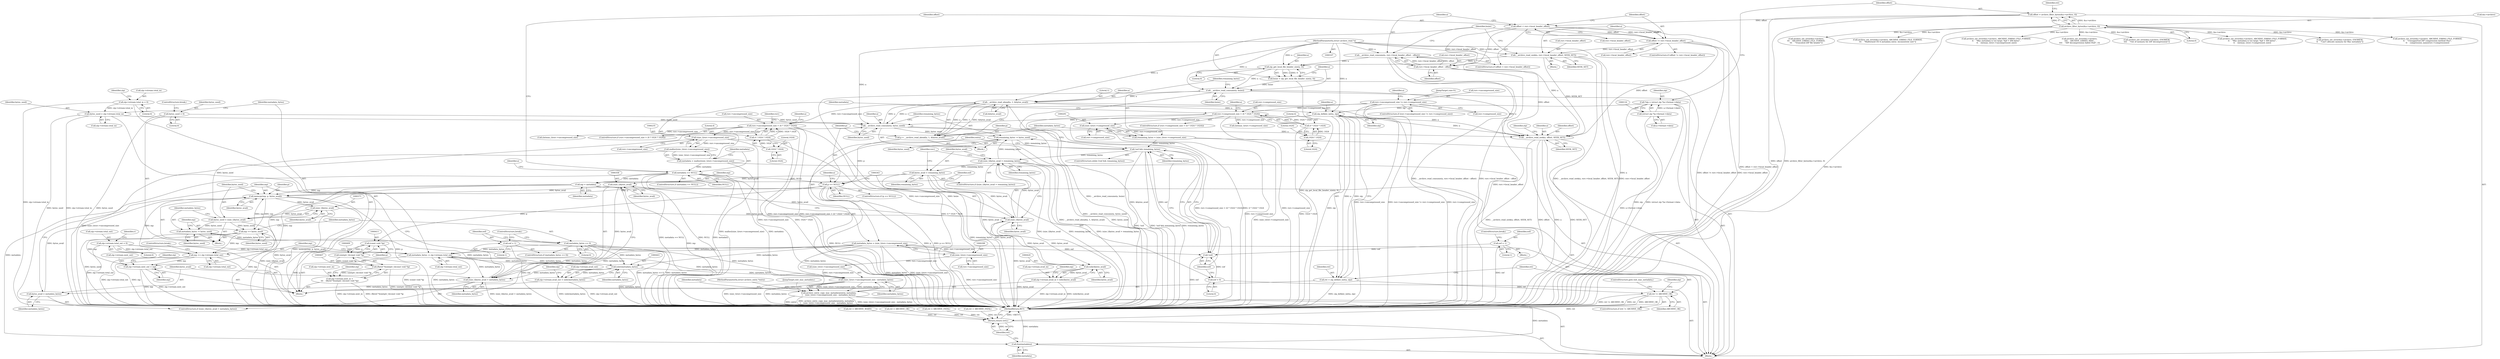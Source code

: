 digraph "0_libarchive_d0331e8e5b05b475f20b1f3101fe1ad772d7e7e7@API" {
"1000319" [label="(Call,__archive_read_ahead(a, 1, &bytes_avail))"];
"1000285" [label="(Call,__archive_read_consume(a, hsize))"];
"1000282" [label="(Call,zip_get_local_file_header_size(a, 0))"];
"1000259" [label="(Call,__archive_read_consume(a, rsrc->local_header_offset - offset))"];
"1000108" [label="(MethodParameterIn,struct archive_read *a)"];
"1000261" [label="(Call,rsrc->local_header_offset - offset)"];
"1000254" [label="(Call,offset < rsrc->local_header_offset)"];
"1000125" [label="(Call,offset = archive_filter_bytes(&a->archive, 0))"];
"1000127" [label="(Call,archive_filter_bytes(&a->archive, 0))"];
"1000274" [label="(Call,__archive_read_seek(a, rsrc->local_header_offset, SEEK_SET))"];
"1000268" [label="(Call,offset != rsrc->local_header_offset)"];
"1000280" [label="(Call,hsize = zip_get_local_file_header_size(a, 0))"];
"1000522" [label="(Call,__archive_read_consume(a, bytes_used))"];
"1000392" [label="(Call,zip_deflate_init(a, zip))"];
"1000319" [label="(Call,__archive_read_ahead(a, 1, &bytes_avail))"];
"1000113" [label="(Call,*zip = (struct zip *)a->format->data)"];
"1000115" [label="(Call,(struct zip *)a->format->data)"];
"1000495" [label="(Call,bytes_used = zip->stream.total_in)"];
"1000422" [label="(Call,zip->stream.total_in = 0)"];
"1000518" [label="(Call,bytes_used = 0)"];
"1000368" [label="(Call,bytes_used = (size_t)bytes_avail)"];
"1000370" [label="(Call,(size_t)bytes_avail)"];
"1000364" [label="(Call,memcpy(mp, p, bytes_avail))"];
"1000376" [label="(Call,mp += bytes_used)"];
"1000302" [label="(Call,mp = metadata)"];
"1000240" [label="(Call,metadata == NULL)"];
"1000231" [label="(Call,metadata = malloc((size_t)rsrc->uncompressed_size))"];
"1000233" [label="(Call,malloc((size_t)rsrc->uncompressed_size))"];
"1000234" [label="(Call,(size_t)rsrc->uncompressed_size)"];
"1000182" [label="(Call,rsrc->uncompressed_size > (4 * 1024 * 1024))"];
"1000148" [label="(Call,rsrc->uncompressed_size != rsrc->compressed_size)"];
"1000186" [label="(Call,4 * 1024 * 1024)"];
"1000188" [label="(Call,1024 * 1024)"];
"1000509" [label="(Call,mp += zip->stream.total_out)"];
"1000445" [label="(Call,zip->stream.total_out = 0)"];
"1000325" [label="(Call,p == NULL)"];
"1000317" [label="(Call,p = __archive_read_ahead(a, 1, &bytes_avail))"];
"1000361" [label="(Call,bytes_avail = metadata_bytes)"];
"1000356" [label="(Call,(size_t)bytes_avail > metadata_bytes)"];
"1000357" [label="(Call,(size_t)bytes_avail)"];
"1000342" [label="(Call,(size_t)bytes_avail)"];
"1000346" [label="(Call,bytes_avail = remaining_bytes)"];
"1000341" [label="(Call,(size_t)bytes_avail > remaining_bytes)"];
"1000309" [label="(Call,!eof && remaining_bytes)"];
"1000310" [label="(Call,!eof)"];
"1000383" [label="(Call,eof = 1)"];
"1000466" [label="(Call,eof = 1)"];
"1000305" [label="(Call,eof = 0)"];
"1000288" [label="(Call,remaining_bytes = (size_t)rsrc->compressed_size)"];
"1000290" [label="(Call,(size_t)rsrc->compressed_size)"];
"1000207" [label="(Call,rsrc->compressed_size > (4 * 1024 * 1024))"];
"1000211" [label="(Call,4 * 1024 * 1024)"];
"1000213" [label="(Call,1024 * 1024)"];
"1000525" [label="(Call,remaining_bytes -= bytes_used)"];
"1000419" [label="(Call,(uInt)bytes_avail)"];
"1000295" [label="(Call,metadata_bytes = (size_t)rsrc->uncompressed_size)"];
"1000297" [label="(Call,(size_t)rsrc->uncompressed_size)"];
"1000502" [label="(Call,metadata_bytes -= zip->stream.total_out)"];
"1000380" [label="(Call,metadata_bytes == 0)"];
"1000373" [label="(Call,metadata_bytes -= bytes_used)"];
"1000442" [label="(Call,(uInt)metadata_bytes)"];
"1000436" [label="(Call,zip->stream.avail_out = (uInt)metadata_bytes)"];
"1000531" [label="(Call,(size_t)rsrc->uncompressed_size - metadata_bytes)"];
"1000528" [label="(Call,archive_entry_copy_mac_metadata(entry, metadata,\n\t    (size_t)rsrc->uncompressed_size - metadata_bytes))"];
"1000548" [label="(Call,free(metadata))"];
"1000413" [label="(Call,zip->stream.avail_in = (uInt)bytes_avail)"];
"1000429" [label="(Call,zip->stream.next_out = mp)"];
"1000390" [label="(Call,ret = zip_deflate_init(a, zip))"];
"1000396" [label="(Call,ret != ARCHIVE_OK)"];
"1000550" [label="(Return,return (ret);)"];
"1000539" [label="(Call,__archive_read_seek(a, offset, SEEK_SET))"];
"1000410" [label="(Call,(const void *)p)"];
"1000408" [label="(Call,(uintptr_t)(const void *)p)"];
"1000406" [label="(Call,(Bytef *)(uintptr_t)(const void *)p)"];
"1000400" [label="(Call,zip->stream.next_in =\n\t\t\t    (Bytef *)(uintptr_t)(const void *)p)"];
"1000281" [label="(Identifier,hsize)"];
"1000538" [label="(JumpTarget,exit_mac_metadata:)"];
"1000321" [label="(Literal,1)"];
"1000410" [label="(Call,(const void *)p)"];
"1000549" [label="(Identifier,metadata)"];
"1000273" [label="(Block,)"];
"1000188" [label="(Call,1024 * 1024)"];
"1000312" [label="(Identifier,remaining_bytes)"];
"1000240" [label="(Call,metadata == NULL)"];
"1000364" [label="(Call,memcpy(mp, p, bytes_avail))"];
"1000192" [label="(Call,archive_set_error(&a->archive, ARCHIVE_ERRNO_FILE_FORMAT,\n\t\t    \"Mac metadata is too large: %jd > 4M bytes\",\n \t\t    (intmax_t)rsrc->uncompressed_size))"];
"1000421" [label="(Identifier,bytes_avail)"];
"1000393" [label="(Identifier,a)"];
"1000483" [label="(Call,archive_set_error(&a->archive,\n\t\t\t\t    ARCHIVE_ERRNO_MISC,\n\t\t\t\t    \"ZIP decompression failed (%d)\", r))"];
"1000303" [label="(Identifier,mp)"];
"1000373" [label="(Call,metadata_bytes -= bytes_used)"];
"1000183" [label="(Call,rsrc->uncompressed_size)"];
"1000381" [label="(Identifier,metadata_bytes)"];
"1000532" [label="(Call,(size_t)rsrc->uncompressed_size)"];
"1000262" [label="(Call,rsrc->local_header_offset)"];
"1000425" [label="(Identifier,zip)"];
"1000439" [label="(Identifier,zip)"];
"1000199" [label="(Call,(intmax_t)rsrc->uncompressed_size)"];
"1000347" [label="(Identifier,bytes_avail)"];
"1000310" [label="(Call,!eof)"];
"1000285" [label="(Call,__archive_read_consume(a, hsize))"];
"1000125" [label="(Call,offset = archive_filter_bytes(&a->archive, 0))"];
"1000519" [label="(Identifier,bytes_used)"];
"1000369" [label="(Identifier,bytes_used)"];
"1000186" [label="(Call,4 * 1024 * 1024)"];
"1000446" [label="(Call,zip->stream.total_out)"];
"1000445" [label="(Call,zip->stream.total_out = 0)"];
"1000109" [label="(MethodParameterIn,struct archive_entry *entry)"];
"1000327" [label="(Identifier,NULL)"];
"1000302" [label="(Call,mp = metadata)"];
"1000231" [label="(Call,metadata = malloc((size_t)rsrc->uncompressed_size))"];
"1000520" [label="(Literal,0)"];
"1000341" [label="(Call,(size_t)bytes_avail > remaining_bytes)"];
"1000208" [label="(Call,rsrc->compressed_size)"];
"1000432" [label="(Identifier,zip)"];
"1000537" [label="(Identifier,metadata_bytes)"];
"1000270" [label="(Call,rsrc->local_header_offset)"];
"1000542" [label="(Identifier,SEEK_SET)"];
"1000309" [label="(Call,!eof && remaining_bytes)"];
"1000529" [label="(Identifier,entry)"];
"1000128" [label="(Call,&a->archive)"];
"1000363" [label="(Identifier,metadata_bytes)"];
"1000539" [label="(Call,__archive_read_seek(a, offset, SEEK_SET))"];
"1000287" [label="(Identifier,hsize)"];
"1000290" [label="(Call,(size_t)rsrc->compressed_size)"];
"1000311" [label="(Identifier,eof)"];
"1000516" [label="(ControlStructure,break;)"];
"1000211" [label="(Call,4 * 1024 * 1024)"];
"1000256" [label="(Call,rsrc->local_header_offset)"];
"1000435" [label="(Identifier,mp)"];
"1000413" [label="(Call,zip->stream.avail_in = (uInt)bytes_avail)"];
"1000406" [label="(Call,(Bytef *)(uintptr_t)(const void *)p)"];
"1000471" [label="(Call,archive_set_error(&a->archive, ENOMEM,\n\t\t\t\t    \"Out of memory for ZIP decompression\"))"];
"1000232" [label="(Identifier,metadata)"];
"1000280" [label="(Call,hsize = zip_get_local_file_header_size(a, 0))"];
"1000521" [label="(ControlStructure,break;)"];
"1000391" [label="(Identifier,ret)"];
"1000132" [label="(Literal,0)"];
"1000356" [label="(Call,(size_t)bytes_avail > metadata_bytes)"];
"1000304" [label="(Identifier,metadata)"];
"1000355" [label="(ControlStructure,if ((size_t)bytes_avail > metadata_bytes))"];
"1000374" [label="(Identifier,metadata_bytes)"];
"1000368" [label="(Call,bytes_used = (size_t)bytes_avail)"];
"1000390" [label="(Call,ret = zip_deflate_init(a, zip))"];
"1000375" [label="(Identifier,bytes_used)"];
"1000448" [label="(Identifier,zip)"];
"1000292" [label="(Call,rsrc->compressed_size)"];
"1000412" [label="(Identifier,p)"];
"1000282" [label="(Call,zip_get_local_file_header_size(a, 0))"];
"1000127" [label="(Call,archive_filter_bytes(&a->archive, 0))"];
"1000269" [label="(Identifier,offset)"];
"1000239" [label="(ControlStructure,if (metadata == NULL))"];
"1000241" [label="(Identifier,metadata)"];
"1000377" [label="(Identifier,mp)"];
"1000388" [label="(Block,)"];
"1000526" [label="(Identifier,remaining_bytes)"];
"1000255" [label="(Identifier,offset)"];
"1000359" [label="(Identifier,bytes_avail)"];
"1000286" [label="(Identifier,a)"];
"1000320" [label="(Identifier,a)"];
"1000419" [label="(Call,(uInt)bytes_avail)"];
"1000382" [label="(Literal,0)"];
"1000318" [label="(Identifier,p)"];
"1000113" [label="(Call,*zip = (struct zip *)a->format->data)"];
"1000380" [label="(Call,metadata_bytes == 0)"];
"1000324" [label="(ControlStructure,if (p == NULL))"];
"1000289" [label="(Identifier,remaining_bytes)"];
"1000348" [label="(Identifier,remaining_bytes)"];
"1000384" [label="(Identifier,eof)"];
"1000181" [label="(ControlStructure,if (rsrc->uncompressed_size > (4 * 1024 * 1024)))"];
"1000397" [label="(Identifier,ret)"];
"1000322" [label="(Call,&bytes_avail)"];
"1000117" [label="(Call,a->format->data)"];
"1000274" [label="(Call,__archive_read_seek(a, rsrc->local_header_offset, SEEK_SET))"];
"1000370" [label="(Call,(size_t)bytes_avail)"];
"1000137" [label="(Call,ret = ARCHIVE_OK)"];
"1000276" [label="(Call,rsrc->local_header_offset)"];
"1000111" [label="(Block,)"];
"1000217" [label="(Call,archive_set_error(&a->archive, ARCHIVE_ERRNO_FILE_FORMAT,\n\t\t    \"Mac metadata is too large: %jd > 4M bytes\",\n\t\t    (intmax_t)rsrc->compressed_size))"];
"1000108" [label="(MethodParameterIn,struct archive_read *a)"];
"1000429" [label="(Call,zip->stream.next_out = mp)"];
"1000528" [label="(Call,archive_entry_copy_mac_metadata(entry, metadata,\n\t    (size_t)rsrc->uncompressed_size - metadata_bytes))"];
"1000497" [label="(Call,zip->stream.total_in)"];
"1000165" [label="(JumpTarget,case 8:)"];
"1000215" [label="(Literal,1024)"];
"1000504" [label="(Call,zip->stream.total_out)"];
"1000308" [label="(ControlStructure,while (!eof && remaining_bytes))"];
"1000267" [label="(ControlStructure,if (offset != rsrc->local_header_offset))"];
"1000361" [label="(Call,bytes_avail = metadata_bytes)"];
"1000395" [label="(ControlStructure,if (ret != ARCHIVE_OK))"];
"1000366" [label="(Identifier,p)"];
"1000545" [label="(Identifier,zip)"];
"1000394" [label="(Identifier,zip)"];
"1000342" [label="(Call,(size_t)bytes_avail)"];
"1000453" [label="(Identifier,r)"];
"1000523" [label="(Identifier,a)"];
"1000288" [label="(Call,remaining_bytes = (size_t)rsrc->compressed_size)"];
"1000437" [label="(Call,zip->stream.avail_out)"];
"1000317" [label="(Call,p = __archive_read_ahead(a, 1, &bytes_avail))"];
"1000548" [label="(Call,free(metadata))"];
"1000147" [label="(ControlStructure,if (rsrc->uncompressed_size != rsrc->compressed_size))"];
"1000284" [label="(Literal,0)"];
"1000242" [label="(Identifier,NULL)"];
"1000149" [label="(Call,rsrc->uncompressed_size)"];
"1000399" [label="(ControlStructure,goto exit_mac_metadata;)"];
"1000244" [label="(Call,archive_set_error(&a->archive, ENOMEM,\n\t\t    \"Can't allocate memory for Mac metadata\"))"];
"1000306" [label="(Identifier,eof)"];
"1000168" [label="(Call,archive_set_error(&a->archive, ARCHIVE_ERRNO_FILE_FORMAT,\n\t\t    \"Unsupported ZIP compression method (%s)\",\n\t\t    compression_name(rsrc->compression)))"];
"1000233" [label="(Call,malloc((size_t)rsrc->uncompressed_size))"];
"1000430" [label="(Call,zip->stream.next_out)"];
"1000401" [label="(Call,zip->stream.next_in)"];
"1000423" [label="(Call,zip->stream.total_in)"];
"1000444" [label="(Identifier,metadata_bytes)"];
"1000190" [label="(Literal,1024)"];
"1000254" [label="(Call,offset < rsrc->local_header_offset)"];
"1000468" [label="(Literal,1)"];
"1000398" [label="(Identifier,ARCHIVE_OK)"];
"1000550" [label="(Return,return (ret);)"];
"1000510" [label="(Identifier,mp)"];
"1000466" [label="(Call,eof = 1)"];
"1000530" [label="(Identifier,metadata)"];
"1000400" [label="(Call,zip->stream.next_in =\n\t\t\t    (Bytef *)(uintptr_t)(const void *)p)"];
"1000495" [label="(Call,bytes_used = zip->stream.total_in)"];
"1000353" [label="(Block,)"];
"1000540" [label="(Identifier,a)"];
"1000114" [label="(Identifier,zip)"];
"1000416" [label="(Identifier,zip)"];
"1000346" [label="(Call,bytes_avail = remaining_bytes)"];
"1000552" [label="(MethodReturn,RET)"];
"1000138" [label="(Identifier,ret)"];
"1000261" [label="(Call,rsrc->local_header_offset - offset)"];
"1000340" [label="(ControlStructure,if ((size_t)bytes_avail > remaining_bytes))"];
"1000295" [label="(Call,metadata_bytes = (size_t)rsrc->uncompressed_size)"];
"1000379" [label="(ControlStructure,if (metadata_bytes == 0))"];
"1000329" [label="(Call,archive_set_error(&a->archive,\n\t\t\t    ARCHIVE_ERRNO_FILE_FORMAT,\n\t\t\t    \"Truncated ZIP file header\"))"];
"1000478" [label="(Call,ret = ARCHIVE_FATAL)"];
"1000496" [label="(Identifier,bytes_used)"];
"1000451" [label="(Literal,0)"];
"1000360" [label="(Identifier,metadata_bytes)"];
"1000206" [label="(ControlStructure,if (rsrc->compressed_size > (4 * 1024 * 1024)))"];
"1000115" [label="(Call,(struct zip *)a->format->data)"];
"1000408" [label="(Call,(uintptr_t)(const void *)p)"];
"1000522" [label="(Call,__archive_read_consume(a, bytes_used))"];
"1000299" [label="(Call,rsrc->uncompressed_size)"];
"1000511" [label="(Call,zip->stream.total_out)"];
"1000283" [label="(Identifier,a)"];
"1000236" [label="(Call,rsrc->uncompressed_size)"];
"1000396" [label="(Call,ret != ARCHIVE_OK)"];
"1000469" [label="(ControlStructure,break;)"];
"1000541" [label="(Identifier,offset)"];
"1000253" [label="(ControlStructure,if (offset < rsrc->local_header_offset))"];
"1000305" [label="(Call,eof = 0)"];
"1000525" [label="(Call,remaining_bytes -= bytes_used)"];
"1000365" [label="(Identifier,mp)"];
"1000319" [label="(Call,__archive_read_ahead(a, 1, &bytes_avail))"];
"1000268" [label="(Call,offset != rsrc->local_header_offset)"];
"1000296" [label="(Identifier,metadata_bytes)"];
"1000551" [label="(Identifier,ret)"];
"1000265" [label="(Identifier,offset)"];
"1000509" [label="(Call,mp += zip->stream.total_out)"];
"1000357" [label="(Call,(size_t)bytes_avail)"];
"1000307" [label="(Literal,0)"];
"1000518" [label="(Call,bytes_used = 0)"];
"1000220" [label="(Identifier,a)"];
"1000313" [label="(Block,)"];
"1000383" [label="(Call,eof = 1)"];
"1000209" [label="(Identifier,rsrc)"];
"1000531" [label="(Call,(size_t)rsrc->uncompressed_size - metadata_bytes)"];
"1000442" [label="(Call,(uInt)metadata_bytes)"];
"1000491" [label="(Call,ret = ARCHIVE_FATAL)"];
"1000234" [label="(Call,(size_t)rsrc->uncompressed_size)"];
"1000467" [label="(Identifier,eof)"];
"1000414" [label="(Call,zip->stream.avail_in)"];
"1000326" [label="(Identifier,p)"];
"1000385" [label="(Literal,1)"];
"1000187" [label="(Literal,4)"];
"1000148" [label="(Call,rsrc->uncompressed_size != rsrc->compressed_size)"];
"1000212" [label="(Literal,4)"];
"1000422" [label="(Call,zip->stream.total_in = 0)"];
"1000126" [label="(Identifier,offset)"];
"1000378" [label="(Identifier,bytes_used)"];
"1000367" [label="(Identifier,bytes_avail)"];
"1000159" [label="(Identifier,a)"];
"1000345" [label="(Identifier,remaining_bytes)"];
"1000524" [label="(Identifier,bytes_used)"];
"1000207" [label="(Call,rsrc->compressed_size > (4 * 1024 * 1024))"];
"1000214" [label="(Literal,1024)"];
"1000344" [label="(Identifier,bytes_avail)"];
"1000403" [label="(Identifier,zip)"];
"1000503" [label="(Identifier,metadata_bytes)"];
"1000336" [label="(Call,ret = ARCHIVE_WARN)"];
"1000152" [label="(Call,rsrc->compressed_size)"];
"1000462" [label="(Block,)"];
"1000189" [label="(Literal,1024)"];
"1000502" [label="(Call,metadata_bytes -= zip->stream.total_out)"];
"1000195" [label="(Identifier,a)"];
"1000275" [label="(Identifier,a)"];
"1000247" [label="(Identifier,a)"];
"1000259" [label="(Call,__archive_read_consume(a, rsrc->local_header_offset - offset))"];
"1000386" [label="(ControlStructure,break;)"];
"1000362" [label="(Identifier,bytes_avail)"];
"1000428" [label="(Literal,0)"];
"1000325" [label="(Call,p == NULL)"];
"1000182" [label="(Call,rsrc->uncompressed_size > (4 * 1024 * 1024))"];
"1000527" [label="(Identifier,bytes_used)"];
"1000156" [label="(Call,archive_set_error(&a->archive, ARCHIVE_ERRNO_FILE_FORMAT,\n\t\t\t    \"Malformed OS X metadata entry: inconsistent size\"))"];
"1000224" [label="(Call,(intmax_t)rsrc->compressed_size)"];
"1000392" [label="(Call,zip_deflate_init(a, zip))"];
"1000279" [label="(Identifier,SEEK_SET)"];
"1000332" [label="(Identifier,a)"];
"1000297" [label="(Call,(size_t)rsrc->uncompressed_size)"];
"1000436" [label="(Call,zip->stream.avail_out = (uInt)metadata_bytes)"];
"1000372" [label="(Identifier,bytes_avail)"];
"1000260" [label="(Identifier,a)"];
"1000213" [label="(Call,1024 * 1024)"];
"1000376" [label="(Call,mp += bytes_used)"];
"1000351" [label="(Identifier,rsrc)"];
"1000319" -> "1000317"  [label="AST: "];
"1000319" -> "1000322"  [label="CFG: "];
"1000320" -> "1000319"  [label="AST: "];
"1000321" -> "1000319"  [label="AST: "];
"1000322" -> "1000319"  [label="AST: "];
"1000317" -> "1000319"  [label="CFG: "];
"1000319" -> "1000552"  [label="DDG: &bytes_avail"];
"1000319" -> "1000317"  [label="DDG: a"];
"1000319" -> "1000317"  [label="DDG: 1"];
"1000319" -> "1000317"  [label="DDG: &bytes_avail"];
"1000285" -> "1000319"  [label="DDG: a"];
"1000522" -> "1000319"  [label="DDG: a"];
"1000108" -> "1000319"  [label="DDG: a"];
"1000319" -> "1000392"  [label="DDG: a"];
"1000319" -> "1000522"  [label="DDG: a"];
"1000319" -> "1000539"  [label="DDG: a"];
"1000285" -> "1000111"  [label="AST: "];
"1000285" -> "1000287"  [label="CFG: "];
"1000286" -> "1000285"  [label="AST: "];
"1000287" -> "1000285"  [label="AST: "];
"1000289" -> "1000285"  [label="CFG: "];
"1000285" -> "1000552"  [label="DDG: __archive_read_consume(a, hsize)"];
"1000285" -> "1000552"  [label="DDG: hsize"];
"1000282" -> "1000285"  [label="DDG: a"];
"1000108" -> "1000285"  [label="DDG: a"];
"1000280" -> "1000285"  [label="DDG: hsize"];
"1000285" -> "1000539"  [label="DDG: a"];
"1000282" -> "1000280"  [label="AST: "];
"1000282" -> "1000284"  [label="CFG: "];
"1000283" -> "1000282"  [label="AST: "];
"1000284" -> "1000282"  [label="AST: "];
"1000280" -> "1000282"  [label="CFG: "];
"1000282" -> "1000280"  [label="DDG: a"];
"1000282" -> "1000280"  [label="DDG: 0"];
"1000259" -> "1000282"  [label="DDG: a"];
"1000274" -> "1000282"  [label="DDG: a"];
"1000108" -> "1000282"  [label="DDG: a"];
"1000259" -> "1000253"  [label="AST: "];
"1000259" -> "1000261"  [label="CFG: "];
"1000260" -> "1000259"  [label="AST: "];
"1000261" -> "1000259"  [label="AST: "];
"1000281" -> "1000259"  [label="CFG: "];
"1000259" -> "1000552"  [label="DDG: __archive_read_consume(a, rsrc->local_header_offset - offset)"];
"1000259" -> "1000552"  [label="DDG: rsrc->local_header_offset - offset"];
"1000108" -> "1000259"  [label="DDG: a"];
"1000261" -> "1000259"  [label="DDG: rsrc->local_header_offset"];
"1000261" -> "1000259"  [label="DDG: offset"];
"1000108" -> "1000107"  [label="AST: "];
"1000108" -> "1000552"  [label="DDG: a"];
"1000108" -> "1000274"  [label="DDG: a"];
"1000108" -> "1000392"  [label="DDG: a"];
"1000108" -> "1000522"  [label="DDG: a"];
"1000108" -> "1000539"  [label="DDG: a"];
"1000261" -> "1000265"  [label="CFG: "];
"1000262" -> "1000261"  [label="AST: "];
"1000265" -> "1000261"  [label="AST: "];
"1000261" -> "1000552"  [label="DDG: rsrc->local_header_offset"];
"1000254" -> "1000261"  [label="DDG: rsrc->local_header_offset"];
"1000254" -> "1000261"  [label="DDG: offset"];
"1000261" -> "1000539"  [label="DDG: offset"];
"1000254" -> "1000253"  [label="AST: "];
"1000254" -> "1000256"  [label="CFG: "];
"1000255" -> "1000254"  [label="AST: "];
"1000256" -> "1000254"  [label="AST: "];
"1000260" -> "1000254"  [label="CFG: "];
"1000269" -> "1000254"  [label="CFG: "];
"1000254" -> "1000552"  [label="DDG: offset < rsrc->local_header_offset"];
"1000125" -> "1000254"  [label="DDG: offset"];
"1000254" -> "1000268"  [label="DDG: offset"];
"1000254" -> "1000268"  [label="DDG: rsrc->local_header_offset"];
"1000125" -> "1000111"  [label="AST: "];
"1000125" -> "1000127"  [label="CFG: "];
"1000126" -> "1000125"  [label="AST: "];
"1000127" -> "1000125"  [label="AST: "];
"1000138" -> "1000125"  [label="CFG: "];
"1000125" -> "1000552"  [label="DDG: offset"];
"1000125" -> "1000552"  [label="DDG: archive_filter_bytes(&a->archive, 0)"];
"1000127" -> "1000125"  [label="DDG: &a->archive"];
"1000127" -> "1000125"  [label="DDG: 0"];
"1000127" -> "1000132"  [label="CFG: "];
"1000128" -> "1000127"  [label="AST: "];
"1000132" -> "1000127"  [label="AST: "];
"1000127" -> "1000552"  [label="DDG: &a->archive"];
"1000127" -> "1000156"  [label="DDG: &a->archive"];
"1000127" -> "1000168"  [label="DDG: &a->archive"];
"1000127" -> "1000192"  [label="DDG: &a->archive"];
"1000127" -> "1000217"  [label="DDG: &a->archive"];
"1000127" -> "1000244"  [label="DDG: &a->archive"];
"1000127" -> "1000329"  [label="DDG: &a->archive"];
"1000127" -> "1000471"  [label="DDG: &a->archive"];
"1000127" -> "1000483"  [label="DDG: &a->archive"];
"1000274" -> "1000273"  [label="AST: "];
"1000274" -> "1000279"  [label="CFG: "];
"1000275" -> "1000274"  [label="AST: "];
"1000276" -> "1000274"  [label="AST: "];
"1000279" -> "1000274"  [label="AST: "];
"1000281" -> "1000274"  [label="CFG: "];
"1000274" -> "1000552"  [label="DDG: __archive_read_seek(a, rsrc->local_header_offset, SEEK_SET)"];
"1000274" -> "1000552"  [label="DDG: rsrc->local_header_offset"];
"1000268" -> "1000274"  [label="DDG: rsrc->local_header_offset"];
"1000274" -> "1000539"  [label="DDG: SEEK_SET"];
"1000268" -> "1000267"  [label="AST: "];
"1000268" -> "1000270"  [label="CFG: "];
"1000269" -> "1000268"  [label="AST: "];
"1000270" -> "1000268"  [label="AST: "];
"1000275" -> "1000268"  [label="CFG: "];
"1000281" -> "1000268"  [label="CFG: "];
"1000268" -> "1000552"  [label="DDG: offset != rsrc->local_header_offset"];
"1000268" -> "1000552"  [label="DDG: rsrc->local_header_offset"];
"1000268" -> "1000539"  [label="DDG: offset"];
"1000280" -> "1000111"  [label="AST: "];
"1000281" -> "1000280"  [label="AST: "];
"1000286" -> "1000280"  [label="CFG: "];
"1000280" -> "1000552"  [label="DDG: zip_get_local_file_header_size(a, 0)"];
"1000522" -> "1000313"  [label="AST: "];
"1000522" -> "1000524"  [label="CFG: "];
"1000523" -> "1000522"  [label="AST: "];
"1000524" -> "1000522"  [label="AST: "];
"1000526" -> "1000522"  [label="CFG: "];
"1000522" -> "1000552"  [label="DDG: __archive_read_consume(a, bytes_used)"];
"1000392" -> "1000522"  [label="DDG: a"];
"1000495" -> "1000522"  [label="DDG: bytes_used"];
"1000518" -> "1000522"  [label="DDG: bytes_used"];
"1000368" -> "1000522"  [label="DDG: bytes_used"];
"1000522" -> "1000525"  [label="DDG: bytes_used"];
"1000522" -> "1000539"  [label="DDG: a"];
"1000392" -> "1000390"  [label="AST: "];
"1000392" -> "1000394"  [label="CFG: "];
"1000393" -> "1000392"  [label="AST: "];
"1000394" -> "1000392"  [label="AST: "];
"1000390" -> "1000392"  [label="CFG: "];
"1000392" -> "1000552"  [label="DDG: zip"];
"1000392" -> "1000390"  [label="DDG: a"];
"1000392" -> "1000390"  [label="DDG: zip"];
"1000113" -> "1000392"  [label="DDG: zip"];
"1000392" -> "1000539"  [label="DDG: a"];
"1000113" -> "1000111"  [label="AST: "];
"1000113" -> "1000115"  [label="CFG: "];
"1000114" -> "1000113"  [label="AST: "];
"1000115" -> "1000113"  [label="AST: "];
"1000126" -> "1000113"  [label="CFG: "];
"1000113" -> "1000552"  [label="DDG: zip"];
"1000113" -> "1000552"  [label="DDG: (struct zip *)a->format->data"];
"1000115" -> "1000113"  [label="DDG: a->format->data"];
"1000115" -> "1000117"  [label="CFG: "];
"1000116" -> "1000115"  [label="AST: "];
"1000117" -> "1000115"  [label="AST: "];
"1000115" -> "1000552"  [label="DDG: a->format->data"];
"1000495" -> "1000388"  [label="AST: "];
"1000495" -> "1000497"  [label="CFG: "];
"1000496" -> "1000495"  [label="AST: "];
"1000497" -> "1000495"  [label="AST: "];
"1000503" -> "1000495"  [label="CFG: "];
"1000495" -> "1000552"  [label="DDG: bytes_used"];
"1000495" -> "1000552"  [label="DDG: zip->stream.total_in"];
"1000422" -> "1000495"  [label="DDG: zip->stream.total_in"];
"1000422" -> "1000388"  [label="AST: "];
"1000422" -> "1000428"  [label="CFG: "];
"1000423" -> "1000422"  [label="AST: "];
"1000428" -> "1000422"  [label="AST: "];
"1000432" -> "1000422"  [label="CFG: "];
"1000422" -> "1000552"  [label="DDG: zip->stream.total_in"];
"1000518" -> "1000353"  [label="AST: "];
"1000518" -> "1000520"  [label="CFG: "];
"1000519" -> "1000518"  [label="AST: "];
"1000520" -> "1000518"  [label="AST: "];
"1000521" -> "1000518"  [label="CFG: "];
"1000518" -> "1000552"  [label="DDG: bytes_used"];
"1000368" -> "1000353"  [label="AST: "];
"1000368" -> "1000370"  [label="CFG: "];
"1000369" -> "1000368"  [label="AST: "];
"1000370" -> "1000368"  [label="AST: "];
"1000374" -> "1000368"  [label="CFG: "];
"1000368" -> "1000552"  [label="DDG: (size_t)bytes_avail"];
"1000370" -> "1000368"  [label="DDG: bytes_avail"];
"1000368" -> "1000373"  [label="DDG: bytes_used"];
"1000368" -> "1000376"  [label="DDG: bytes_used"];
"1000370" -> "1000372"  [label="CFG: "];
"1000371" -> "1000370"  [label="AST: "];
"1000372" -> "1000370"  [label="AST: "];
"1000370" -> "1000552"  [label="DDG: bytes_avail"];
"1000370" -> "1000342"  [label="DDG: bytes_avail"];
"1000364" -> "1000370"  [label="DDG: bytes_avail"];
"1000364" -> "1000353"  [label="AST: "];
"1000364" -> "1000367"  [label="CFG: "];
"1000365" -> "1000364"  [label="AST: "];
"1000366" -> "1000364"  [label="AST: "];
"1000367" -> "1000364"  [label="AST: "];
"1000369" -> "1000364"  [label="CFG: "];
"1000364" -> "1000552"  [label="DDG: memcpy(mp, p, bytes_avail)"];
"1000364" -> "1000552"  [label="DDG: p"];
"1000376" -> "1000364"  [label="DDG: mp"];
"1000302" -> "1000364"  [label="DDG: mp"];
"1000509" -> "1000364"  [label="DDG: mp"];
"1000325" -> "1000364"  [label="DDG: p"];
"1000361" -> "1000364"  [label="DDG: bytes_avail"];
"1000357" -> "1000364"  [label="DDG: bytes_avail"];
"1000364" -> "1000376"  [label="DDG: mp"];
"1000376" -> "1000353"  [label="AST: "];
"1000376" -> "1000378"  [label="CFG: "];
"1000377" -> "1000376"  [label="AST: "];
"1000378" -> "1000376"  [label="AST: "];
"1000381" -> "1000376"  [label="CFG: "];
"1000376" -> "1000552"  [label="DDG: mp"];
"1000376" -> "1000552"  [label="DDG: bytes_used"];
"1000376" -> "1000429"  [label="DDG: mp"];
"1000376" -> "1000509"  [label="DDG: mp"];
"1000302" -> "1000111"  [label="AST: "];
"1000302" -> "1000304"  [label="CFG: "];
"1000303" -> "1000302"  [label="AST: "];
"1000304" -> "1000302"  [label="AST: "];
"1000306" -> "1000302"  [label="CFG: "];
"1000302" -> "1000552"  [label="DDG: mp"];
"1000240" -> "1000302"  [label="DDG: metadata"];
"1000302" -> "1000429"  [label="DDG: mp"];
"1000302" -> "1000509"  [label="DDG: mp"];
"1000240" -> "1000239"  [label="AST: "];
"1000240" -> "1000242"  [label="CFG: "];
"1000241" -> "1000240"  [label="AST: "];
"1000242" -> "1000240"  [label="AST: "];
"1000247" -> "1000240"  [label="CFG: "];
"1000255" -> "1000240"  [label="CFG: "];
"1000240" -> "1000552"  [label="DDG: metadata == NULL"];
"1000240" -> "1000552"  [label="DDG: NULL"];
"1000240" -> "1000552"  [label="DDG: metadata"];
"1000231" -> "1000240"  [label="DDG: metadata"];
"1000240" -> "1000325"  [label="DDG: NULL"];
"1000240" -> "1000528"  [label="DDG: metadata"];
"1000240" -> "1000548"  [label="DDG: metadata"];
"1000231" -> "1000111"  [label="AST: "];
"1000231" -> "1000233"  [label="CFG: "];
"1000232" -> "1000231"  [label="AST: "];
"1000233" -> "1000231"  [label="AST: "];
"1000241" -> "1000231"  [label="CFG: "];
"1000231" -> "1000552"  [label="DDG: malloc((size_t)rsrc->uncompressed_size)"];
"1000233" -> "1000231"  [label="DDG: (size_t)rsrc->uncompressed_size"];
"1000233" -> "1000234"  [label="CFG: "];
"1000234" -> "1000233"  [label="AST: "];
"1000233" -> "1000552"  [label="DDG: (size_t)rsrc->uncompressed_size"];
"1000234" -> "1000233"  [label="DDG: rsrc->uncompressed_size"];
"1000234" -> "1000236"  [label="CFG: "];
"1000235" -> "1000234"  [label="AST: "];
"1000236" -> "1000234"  [label="AST: "];
"1000234" -> "1000552"  [label="DDG: rsrc->uncompressed_size"];
"1000182" -> "1000234"  [label="DDG: rsrc->uncompressed_size"];
"1000234" -> "1000297"  [label="DDG: rsrc->uncompressed_size"];
"1000182" -> "1000181"  [label="AST: "];
"1000182" -> "1000186"  [label="CFG: "];
"1000183" -> "1000182"  [label="AST: "];
"1000186" -> "1000182"  [label="AST: "];
"1000195" -> "1000182"  [label="CFG: "];
"1000209" -> "1000182"  [label="CFG: "];
"1000182" -> "1000552"  [label="DDG: rsrc->uncompressed_size > (4 * 1024 * 1024)"];
"1000182" -> "1000552"  [label="DDG: 4 * 1024 * 1024"];
"1000182" -> "1000552"  [label="DDG: rsrc->uncompressed_size"];
"1000148" -> "1000182"  [label="DDG: rsrc->uncompressed_size"];
"1000186" -> "1000182"  [label="DDG: 4"];
"1000186" -> "1000182"  [label="DDG: 1024 * 1024"];
"1000182" -> "1000199"  [label="DDG: rsrc->uncompressed_size"];
"1000148" -> "1000147"  [label="AST: "];
"1000148" -> "1000152"  [label="CFG: "];
"1000149" -> "1000148"  [label="AST: "];
"1000152" -> "1000148"  [label="AST: "];
"1000159" -> "1000148"  [label="CFG: "];
"1000165" -> "1000148"  [label="CFG: "];
"1000148" -> "1000552"  [label="DDG: rsrc->compressed_size"];
"1000148" -> "1000552"  [label="DDG: rsrc->uncompressed_size"];
"1000148" -> "1000552"  [label="DDG: rsrc->uncompressed_size != rsrc->compressed_size"];
"1000148" -> "1000207"  [label="DDG: rsrc->compressed_size"];
"1000186" -> "1000188"  [label="CFG: "];
"1000187" -> "1000186"  [label="AST: "];
"1000188" -> "1000186"  [label="AST: "];
"1000186" -> "1000552"  [label="DDG: 1024 * 1024"];
"1000188" -> "1000186"  [label="DDG: 1024"];
"1000188" -> "1000190"  [label="CFG: "];
"1000189" -> "1000188"  [label="AST: "];
"1000190" -> "1000188"  [label="AST: "];
"1000509" -> "1000388"  [label="AST: "];
"1000509" -> "1000511"  [label="CFG: "];
"1000510" -> "1000509"  [label="AST: "];
"1000511" -> "1000509"  [label="AST: "];
"1000516" -> "1000509"  [label="CFG: "];
"1000509" -> "1000552"  [label="DDG: zip->stream.total_out"];
"1000509" -> "1000552"  [label="DDG: mp"];
"1000509" -> "1000429"  [label="DDG: mp"];
"1000445" -> "1000509"  [label="DDG: zip->stream.total_out"];
"1000445" -> "1000388"  [label="AST: "];
"1000445" -> "1000451"  [label="CFG: "];
"1000446" -> "1000445"  [label="AST: "];
"1000451" -> "1000445"  [label="AST: "];
"1000453" -> "1000445"  [label="CFG: "];
"1000445" -> "1000552"  [label="DDG: zip->stream.total_out"];
"1000445" -> "1000502"  [label="DDG: zip->stream.total_out"];
"1000325" -> "1000324"  [label="AST: "];
"1000325" -> "1000327"  [label="CFG: "];
"1000326" -> "1000325"  [label="AST: "];
"1000327" -> "1000325"  [label="AST: "];
"1000332" -> "1000325"  [label="CFG: "];
"1000343" -> "1000325"  [label="CFG: "];
"1000325" -> "1000552"  [label="DDG: p"];
"1000325" -> "1000552"  [label="DDG: p == NULL"];
"1000325" -> "1000552"  [label="DDG: NULL"];
"1000317" -> "1000325"  [label="DDG: p"];
"1000325" -> "1000410"  [label="DDG: p"];
"1000317" -> "1000313"  [label="AST: "];
"1000318" -> "1000317"  [label="AST: "];
"1000326" -> "1000317"  [label="CFG: "];
"1000317" -> "1000552"  [label="DDG: __archive_read_ahead(a, 1, &bytes_avail)"];
"1000361" -> "1000355"  [label="AST: "];
"1000361" -> "1000363"  [label="CFG: "];
"1000362" -> "1000361"  [label="AST: "];
"1000363" -> "1000361"  [label="AST: "];
"1000365" -> "1000361"  [label="CFG: "];
"1000356" -> "1000361"  [label="DDG: metadata_bytes"];
"1000356" -> "1000355"  [label="AST: "];
"1000356" -> "1000360"  [label="CFG: "];
"1000357" -> "1000356"  [label="AST: "];
"1000360" -> "1000356"  [label="AST: "];
"1000362" -> "1000356"  [label="CFG: "];
"1000365" -> "1000356"  [label="CFG: "];
"1000356" -> "1000552"  [label="DDG: (size_t)bytes_avail > metadata_bytes"];
"1000357" -> "1000356"  [label="DDG: bytes_avail"];
"1000295" -> "1000356"  [label="DDG: metadata_bytes"];
"1000502" -> "1000356"  [label="DDG: metadata_bytes"];
"1000380" -> "1000356"  [label="DDG: metadata_bytes"];
"1000442" -> "1000356"  [label="DDG: metadata_bytes"];
"1000356" -> "1000373"  [label="DDG: metadata_bytes"];
"1000357" -> "1000359"  [label="CFG: "];
"1000358" -> "1000357"  [label="AST: "];
"1000359" -> "1000357"  [label="AST: "];
"1000360" -> "1000357"  [label="CFG: "];
"1000342" -> "1000357"  [label="DDG: bytes_avail"];
"1000346" -> "1000357"  [label="DDG: bytes_avail"];
"1000342" -> "1000341"  [label="AST: "];
"1000342" -> "1000344"  [label="CFG: "];
"1000343" -> "1000342"  [label="AST: "];
"1000344" -> "1000342"  [label="AST: "];
"1000345" -> "1000342"  [label="CFG: "];
"1000342" -> "1000552"  [label="DDG: bytes_avail"];
"1000342" -> "1000341"  [label="DDG: bytes_avail"];
"1000346" -> "1000342"  [label="DDG: bytes_avail"];
"1000419" -> "1000342"  [label="DDG: bytes_avail"];
"1000342" -> "1000419"  [label="DDG: bytes_avail"];
"1000346" -> "1000340"  [label="AST: "];
"1000346" -> "1000348"  [label="CFG: "];
"1000347" -> "1000346"  [label="AST: "];
"1000348" -> "1000346"  [label="AST: "];
"1000351" -> "1000346"  [label="CFG: "];
"1000346" -> "1000552"  [label="DDG: remaining_bytes"];
"1000346" -> "1000552"  [label="DDG: bytes_avail"];
"1000341" -> "1000346"  [label="DDG: remaining_bytes"];
"1000346" -> "1000419"  [label="DDG: bytes_avail"];
"1000341" -> "1000340"  [label="AST: "];
"1000341" -> "1000345"  [label="CFG: "];
"1000345" -> "1000341"  [label="AST: "];
"1000347" -> "1000341"  [label="CFG: "];
"1000351" -> "1000341"  [label="CFG: "];
"1000341" -> "1000552"  [label="DDG: (size_t)bytes_avail"];
"1000341" -> "1000552"  [label="DDG: remaining_bytes"];
"1000341" -> "1000552"  [label="DDG: (size_t)bytes_avail > remaining_bytes"];
"1000309" -> "1000341"  [label="DDG: remaining_bytes"];
"1000341" -> "1000525"  [label="DDG: remaining_bytes"];
"1000309" -> "1000308"  [label="AST: "];
"1000309" -> "1000310"  [label="CFG: "];
"1000309" -> "1000312"  [label="CFG: "];
"1000310" -> "1000309"  [label="AST: "];
"1000312" -> "1000309"  [label="AST: "];
"1000318" -> "1000309"  [label="CFG: "];
"1000529" -> "1000309"  [label="CFG: "];
"1000309" -> "1000552"  [label="DDG: !eof"];
"1000309" -> "1000552"  [label="DDG: !eof && remaining_bytes"];
"1000309" -> "1000552"  [label="DDG: remaining_bytes"];
"1000310" -> "1000309"  [label="DDG: eof"];
"1000288" -> "1000309"  [label="DDG: remaining_bytes"];
"1000525" -> "1000309"  [label="DDG: remaining_bytes"];
"1000310" -> "1000311"  [label="CFG: "];
"1000311" -> "1000310"  [label="AST: "];
"1000312" -> "1000310"  [label="CFG: "];
"1000310" -> "1000552"  [label="DDG: eof"];
"1000383" -> "1000310"  [label="DDG: eof"];
"1000466" -> "1000310"  [label="DDG: eof"];
"1000305" -> "1000310"  [label="DDG: eof"];
"1000383" -> "1000379"  [label="AST: "];
"1000383" -> "1000385"  [label="CFG: "];
"1000384" -> "1000383"  [label="AST: "];
"1000385" -> "1000383"  [label="AST: "];
"1000386" -> "1000383"  [label="CFG: "];
"1000383" -> "1000552"  [label="DDG: eof"];
"1000466" -> "1000462"  [label="AST: "];
"1000466" -> "1000468"  [label="CFG: "];
"1000467" -> "1000466"  [label="AST: "];
"1000468" -> "1000466"  [label="AST: "];
"1000469" -> "1000466"  [label="CFG: "];
"1000466" -> "1000552"  [label="DDG: eof"];
"1000305" -> "1000111"  [label="AST: "];
"1000305" -> "1000307"  [label="CFG: "];
"1000306" -> "1000305"  [label="AST: "];
"1000307" -> "1000305"  [label="AST: "];
"1000311" -> "1000305"  [label="CFG: "];
"1000288" -> "1000111"  [label="AST: "];
"1000288" -> "1000290"  [label="CFG: "];
"1000289" -> "1000288"  [label="AST: "];
"1000290" -> "1000288"  [label="AST: "];
"1000296" -> "1000288"  [label="CFG: "];
"1000288" -> "1000552"  [label="DDG: (size_t)rsrc->compressed_size"];
"1000290" -> "1000288"  [label="DDG: rsrc->compressed_size"];
"1000290" -> "1000292"  [label="CFG: "];
"1000291" -> "1000290"  [label="AST: "];
"1000292" -> "1000290"  [label="AST: "];
"1000290" -> "1000552"  [label="DDG: rsrc->compressed_size"];
"1000207" -> "1000290"  [label="DDG: rsrc->compressed_size"];
"1000207" -> "1000206"  [label="AST: "];
"1000207" -> "1000211"  [label="CFG: "];
"1000208" -> "1000207"  [label="AST: "];
"1000211" -> "1000207"  [label="AST: "];
"1000220" -> "1000207"  [label="CFG: "];
"1000232" -> "1000207"  [label="CFG: "];
"1000207" -> "1000552"  [label="DDG: rsrc->compressed_size"];
"1000207" -> "1000552"  [label="DDG: rsrc->compressed_size > (4 * 1024 * 1024)"];
"1000207" -> "1000552"  [label="DDG: 4 * 1024 * 1024"];
"1000211" -> "1000207"  [label="DDG: 4"];
"1000211" -> "1000207"  [label="DDG: 1024 * 1024"];
"1000207" -> "1000224"  [label="DDG: rsrc->compressed_size"];
"1000211" -> "1000213"  [label="CFG: "];
"1000212" -> "1000211"  [label="AST: "];
"1000213" -> "1000211"  [label="AST: "];
"1000211" -> "1000552"  [label="DDG: 1024 * 1024"];
"1000213" -> "1000211"  [label="DDG: 1024"];
"1000213" -> "1000215"  [label="CFG: "];
"1000214" -> "1000213"  [label="AST: "];
"1000215" -> "1000213"  [label="AST: "];
"1000525" -> "1000313"  [label="AST: "];
"1000525" -> "1000527"  [label="CFG: "];
"1000526" -> "1000525"  [label="AST: "];
"1000527" -> "1000525"  [label="AST: "];
"1000311" -> "1000525"  [label="CFG: "];
"1000525" -> "1000552"  [label="DDG: bytes_used"];
"1000419" -> "1000413"  [label="AST: "];
"1000419" -> "1000421"  [label="CFG: "];
"1000420" -> "1000419"  [label="AST: "];
"1000421" -> "1000419"  [label="AST: "];
"1000413" -> "1000419"  [label="CFG: "];
"1000419" -> "1000552"  [label="DDG: bytes_avail"];
"1000419" -> "1000413"  [label="DDG: bytes_avail"];
"1000295" -> "1000111"  [label="AST: "];
"1000295" -> "1000297"  [label="CFG: "];
"1000296" -> "1000295"  [label="AST: "];
"1000297" -> "1000295"  [label="AST: "];
"1000303" -> "1000295"  [label="CFG: "];
"1000295" -> "1000552"  [label="DDG: metadata_bytes"];
"1000295" -> "1000552"  [label="DDG: (size_t)rsrc->uncompressed_size"];
"1000297" -> "1000295"  [label="DDG: rsrc->uncompressed_size"];
"1000295" -> "1000442"  [label="DDG: metadata_bytes"];
"1000295" -> "1000502"  [label="DDG: metadata_bytes"];
"1000295" -> "1000531"  [label="DDG: metadata_bytes"];
"1000297" -> "1000299"  [label="CFG: "];
"1000298" -> "1000297"  [label="AST: "];
"1000299" -> "1000297"  [label="AST: "];
"1000297" -> "1000552"  [label="DDG: rsrc->uncompressed_size"];
"1000297" -> "1000532"  [label="DDG: rsrc->uncompressed_size"];
"1000502" -> "1000388"  [label="AST: "];
"1000502" -> "1000504"  [label="CFG: "];
"1000503" -> "1000502"  [label="AST: "];
"1000504" -> "1000502"  [label="AST: "];
"1000510" -> "1000502"  [label="CFG: "];
"1000502" -> "1000552"  [label="DDG: metadata_bytes"];
"1000502" -> "1000442"  [label="DDG: metadata_bytes"];
"1000380" -> "1000502"  [label="DDG: metadata_bytes"];
"1000442" -> "1000502"  [label="DDG: metadata_bytes"];
"1000502" -> "1000531"  [label="DDG: metadata_bytes"];
"1000380" -> "1000379"  [label="AST: "];
"1000380" -> "1000382"  [label="CFG: "];
"1000381" -> "1000380"  [label="AST: "];
"1000382" -> "1000380"  [label="AST: "];
"1000384" -> "1000380"  [label="CFG: "];
"1000386" -> "1000380"  [label="CFG: "];
"1000380" -> "1000552"  [label="DDG: metadata_bytes == 0"];
"1000380" -> "1000552"  [label="DDG: metadata_bytes"];
"1000373" -> "1000380"  [label="DDG: metadata_bytes"];
"1000380" -> "1000442"  [label="DDG: metadata_bytes"];
"1000380" -> "1000531"  [label="DDG: metadata_bytes"];
"1000373" -> "1000353"  [label="AST: "];
"1000373" -> "1000375"  [label="CFG: "];
"1000374" -> "1000373"  [label="AST: "];
"1000375" -> "1000373"  [label="AST: "];
"1000377" -> "1000373"  [label="CFG: "];
"1000442" -> "1000436"  [label="AST: "];
"1000442" -> "1000444"  [label="CFG: "];
"1000443" -> "1000442"  [label="AST: "];
"1000444" -> "1000442"  [label="AST: "];
"1000436" -> "1000442"  [label="CFG: "];
"1000442" -> "1000552"  [label="DDG: metadata_bytes"];
"1000442" -> "1000436"  [label="DDG: metadata_bytes"];
"1000442" -> "1000531"  [label="DDG: metadata_bytes"];
"1000436" -> "1000388"  [label="AST: "];
"1000437" -> "1000436"  [label="AST: "];
"1000448" -> "1000436"  [label="CFG: "];
"1000436" -> "1000552"  [label="DDG: (uInt)metadata_bytes"];
"1000436" -> "1000552"  [label="DDG: zip->stream.avail_out"];
"1000531" -> "1000528"  [label="AST: "];
"1000531" -> "1000537"  [label="CFG: "];
"1000532" -> "1000531"  [label="AST: "];
"1000537" -> "1000531"  [label="AST: "];
"1000528" -> "1000531"  [label="CFG: "];
"1000531" -> "1000552"  [label="DDG: (size_t)rsrc->uncompressed_size"];
"1000531" -> "1000552"  [label="DDG: metadata_bytes"];
"1000531" -> "1000528"  [label="DDG: (size_t)rsrc->uncompressed_size"];
"1000531" -> "1000528"  [label="DDG: metadata_bytes"];
"1000532" -> "1000531"  [label="DDG: rsrc->uncompressed_size"];
"1000528" -> "1000111"  [label="AST: "];
"1000529" -> "1000528"  [label="AST: "];
"1000530" -> "1000528"  [label="AST: "];
"1000538" -> "1000528"  [label="CFG: "];
"1000528" -> "1000552"  [label="DDG: archive_entry_copy_mac_metadata(entry, metadata,\n\t    (size_t)rsrc->uncompressed_size - metadata_bytes)"];
"1000528" -> "1000552"  [label="DDG: (size_t)rsrc->uncompressed_size - metadata_bytes"];
"1000528" -> "1000552"  [label="DDG: entry"];
"1000109" -> "1000528"  [label="DDG: entry"];
"1000528" -> "1000548"  [label="DDG: metadata"];
"1000548" -> "1000111"  [label="AST: "];
"1000548" -> "1000549"  [label="CFG: "];
"1000549" -> "1000548"  [label="AST: "];
"1000551" -> "1000548"  [label="CFG: "];
"1000548" -> "1000552"  [label="DDG: metadata"];
"1000413" -> "1000388"  [label="AST: "];
"1000414" -> "1000413"  [label="AST: "];
"1000425" -> "1000413"  [label="CFG: "];
"1000413" -> "1000552"  [label="DDG: zip->stream.avail_in"];
"1000413" -> "1000552"  [label="DDG: (uInt)bytes_avail"];
"1000429" -> "1000388"  [label="AST: "];
"1000429" -> "1000435"  [label="CFG: "];
"1000430" -> "1000429"  [label="AST: "];
"1000435" -> "1000429"  [label="AST: "];
"1000439" -> "1000429"  [label="CFG: "];
"1000429" -> "1000552"  [label="DDG: mp"];
"1000429" -> "1000552"  [label="DDG: zip->stream.next_out"];
"1000390" -> "1000388"  [label="AST: "];
"1000391" -> "1000390"  [label="AST: "];
"1000397" -> "1000390"  [label="CFG: "];
"1000390" -> "1000552"  [label="DDG: zip_deflate_init(a, zip)"];
"1000390" -> "1000396"  [label="DDG: ret"];
"1000396" -> "1000395"  [label="AST: "];
"1000396" -> "1000398"  [label="CFG: "];
"1000397" -> "1000396"  [label="AST: "];
"1000398" -> "1000396"  [label="AST: "];
"1000399" -> "1000396"  [label="CFG: "];
"1000403" -> "1000396"  [label="CFG: "];
"1000396" -> "1000552"  [label="DDG: ret != ARCHIVE_OK"];
"1000396" -> "1000552"  [label="DDG: ret"];
"1000396" -> "1000552"  [label="DDG: ARCHIVE_OK"];
"1000396" -> "1000550"  [label="DDG: ret"];
"1000550" -> "1000111"  [label="AST: "];
"1000550" -> "1000551"  [label="CFG: "];
"1000551" -> "1000550"  [label="AST: "];
"1000552" -> "1000550"  [label="CFG: "];
"1000550" -> "1000552"  [label="DDG: <RET>"];
"1000551" -> "1000550"  [label="DDG: ret"];
"1000478" -> "1000550"  [label="DDG: ret"];
"1000491" -> "1000550"  [label="DDG: ret"];
"1000137" -> "1000550"  [label="DDG: ret"];
"1000336" -> "1000550"  [label="DDG: ret"];
"1000539" -> "1000111"  [label="AST: "];
"1000539" -> "1000542"  [label="CFG: "];
"1000540" -> "1000539"  [label="AST: "];
"1000541" -> "1000539"  [label="AST: "];
"1000542" -> "1000539"  [label="AST: "];
"1000545" -> "1000539"  [label="CFG: "];
"1000539" -> "1000552"  [label="DDG: a"];
"1000539" -> "1000552"  [label="DDG: SEEK_SET"];
"1000539" -> "1000552"  [label="DDG: __archive_read_seek(a, offset, SEEK_SET)"];
"1000539" -> "1000552"  [label="DDG: offset"];
"1000410" -> "1000408"  [label="AST: "];
"1000410" -> "1000412"  [label="CFG: "];
"1000411" -> "1000410"  [label="AST: "];
"1000412" -> "1000410"  [label="AST: "];
"1000408" -> "1000410"  [label="CFG: "];
"1000410" -> "1000552"  [label="DDG: p"];
"1000410" -> "1000408"  [label="DDG: p"];
"1000408" -> "1000406"  [label="AST: "];
"1000409" -> "1000408"  [label="AST: "];
"1000406" -> "1000408"  [label="CFG: "];
"1000408" -> "1000552"  [label="DDG: (const void *)p"];
"1000408" -> "1000406"  [label="DDG: (const void *)p"];
"1000406" -> "1000400"  [label="AST: "];
"1000407" -> "1000406"  [label="AST: "];
"1000400" -> "1000406"  [label="CFG: "];
"1000406" -> "1000552"  [label="DDG: (uintptr_t)(const void *)p"];
"1000406" -> "1000400"  [label="DDG: (uintptr_t)(const void *)p"];
"1000400" -> "1000388"  [label="AST: "];
"1000401" -> "1000400"  [label="AST: "];
"1000416" -> "1000400"  [label="CFG: "];
"1000400" -> "1000552"  [label="DDG: zip->stream.next_in"];
"1000400" -> "1000552"  [label="DDG: (Bytef *)(uintptr_t)(const void *)p"];
}
